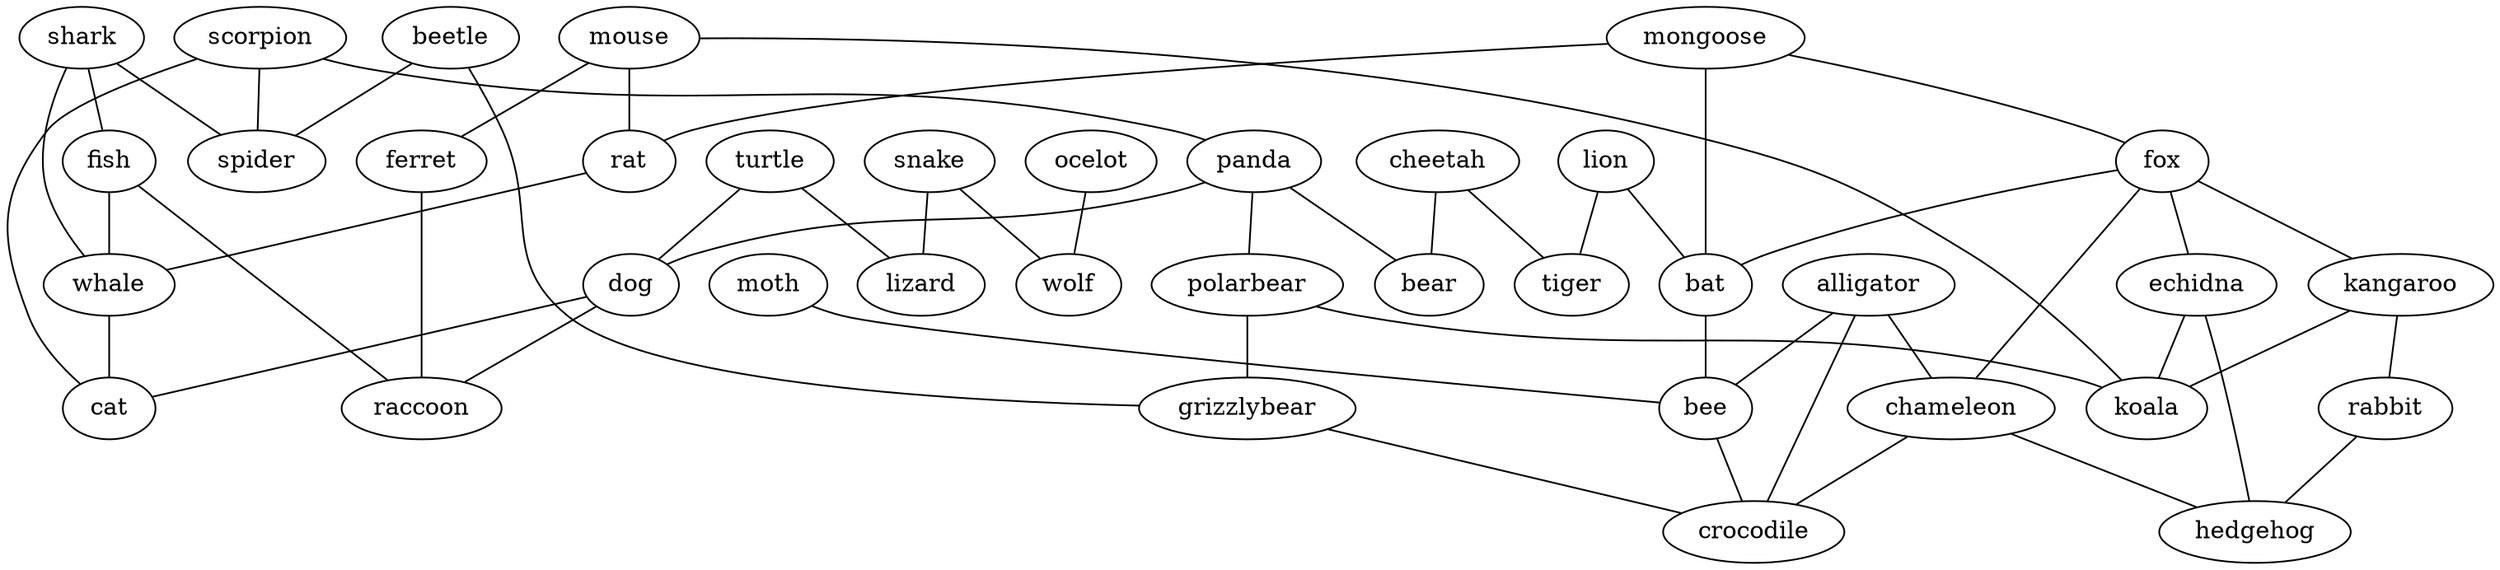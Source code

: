 strict graph G {
turtle;
shark;
moth;
mongoose;
lion;
ocelot;
beetle;
alligator;
mouse;
scorpion;
fox;
panda;
cheetah;
fish;
rat;
polarbear;
grizzlybear;
chameleon;
kangaroo;
bear;
spider;
tiger;
ferret;
echidna;
snake;
rabbit;
whale;
bat;
bee;
crocodile;
dog;
cat;
lizard;
wolf;
raccoon;
koala;
hedgehog;
turtle -- lizard  [weight=1];
turtle -- dog  [weight=1];
shark -- whale  [weight=1];
shark -- fish  [weight=1];
shark -- spider  [weight=1];
moth -- bee  [weight=1];
mongoose -- rat  [weight=1];
mongoose -- fox  [weight=1];
mongoose -- bat  [weight=1];
lion -- tiger  [weight=1];
lion -- bat  [weight=1];
ocelot -- wolf  [weight=1];
beetle -- grizzlybear  [weight=1];
beetle -- spider  [weight=1];
alligator -- crocodile  [weight=1];
alligator -- chameleon  [weight=1];
alligator -- bee  [weight=1];
mouse -- koala  [weight=1];
mouse -- ferret  [weight=1];
mouse -- rat  [weight=1];
scorpion -- panda  [weight=1];
scorpion -- spider  [weight=1];
scorpion -- cat  [weight=1];
fox -- bat  [weight=1];
fox -- chameleon  [weight=1];
fox -- kangaroo  [weight=1];
fox -- echidna  [weight=1];
panda -- dog  [weight=1];
panda -- bear  [weight=1];
panda -- polarbear  [weight=1];
cheetah -- tiger  [weight=1];
cheetah -- bear  [weight=1];
fish -- raccoon  [weight=1];
fish -- whale  [weight=1];
rat -- whale  [weight=1];
polarbear -- koala  [weight=1];
polarbear -- grizzlybear  [weight=1];
grizzlybear -- crocodile  [weight=1];
chameleon -- crocodile  [weight=1];
chameleon -- hedgehog  [weight=1];
kangaroo -- koala  [weight=1];
kangaroo -- rabbit  [weight=1];
ferret -- raccoon  [weight=1];
echidna -- koala  [weight=1];
echidna -- hedgehog  [weight=1];
snake -- lizard  [weight=1];
snake -- wolf  [weight=1];
rabbit -- hedgehog  [weight=1];
whale -- cat  [weight=1];
bat -- bee  [weight=1];
bee -- crocodile  [weight=1];
dog -- cat  [weight=1];
dog -- raccoon  [weight=1];
}
